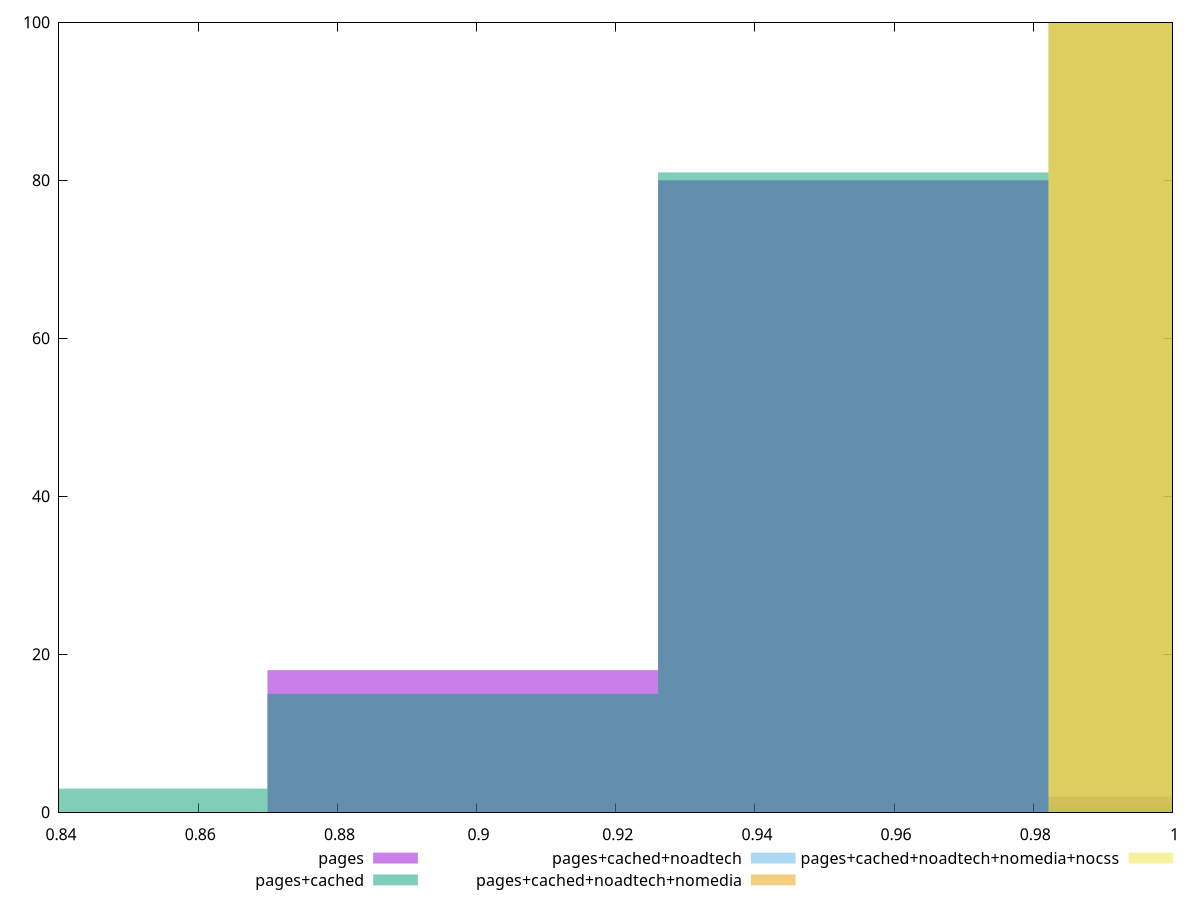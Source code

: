 reset

$pages <<EOF
0.8980148919612321 18
0.9541408227088091 80
1.010266753456386 2
EOF

$pagesCached <<EOF
0.8980148919612321 15
0.8418889612136551 3
0.9541408227088091 81
1.010266753456386 1
EOF

$pagesCachedNoadtech <<EOF
1.010266753456386 100
EOF

$pagesCachedNoadtechNomedia <<EOF
1.010266753456386 100
EOF

$pagesCachedNoadtechNomediaNocss <<EOF
1.010266753456386 100
EOF

set key outside below
set boxwidth 0.056125930747577005
set xrange [0.84:1]
set yrange [0:100]
set trange [0:100]
set style fill transparent solid 0.5 noborder
set terminal svg size 640, 530 enhanced background rgb 'white'
set output "report_00017_2021-02-10T15-08-03.406Z/bootup-time/comparison/histogram/all_score.svg"

plot $pages title "pages" with boxes, \
     $pagesCached title "pages+cached" with boxes, \
     $pagesCachedNoadtech title "pages+cached+noadtech" with boxes, \
     $pagesCachedNoadtechNomedia title "pages+cached+noadtech+nomedia" with boxes, \
     $pagesCachedNoadtechNomediaNocss title "pages+cached+noadtech+nomedia+nocss" with boxes

reset
